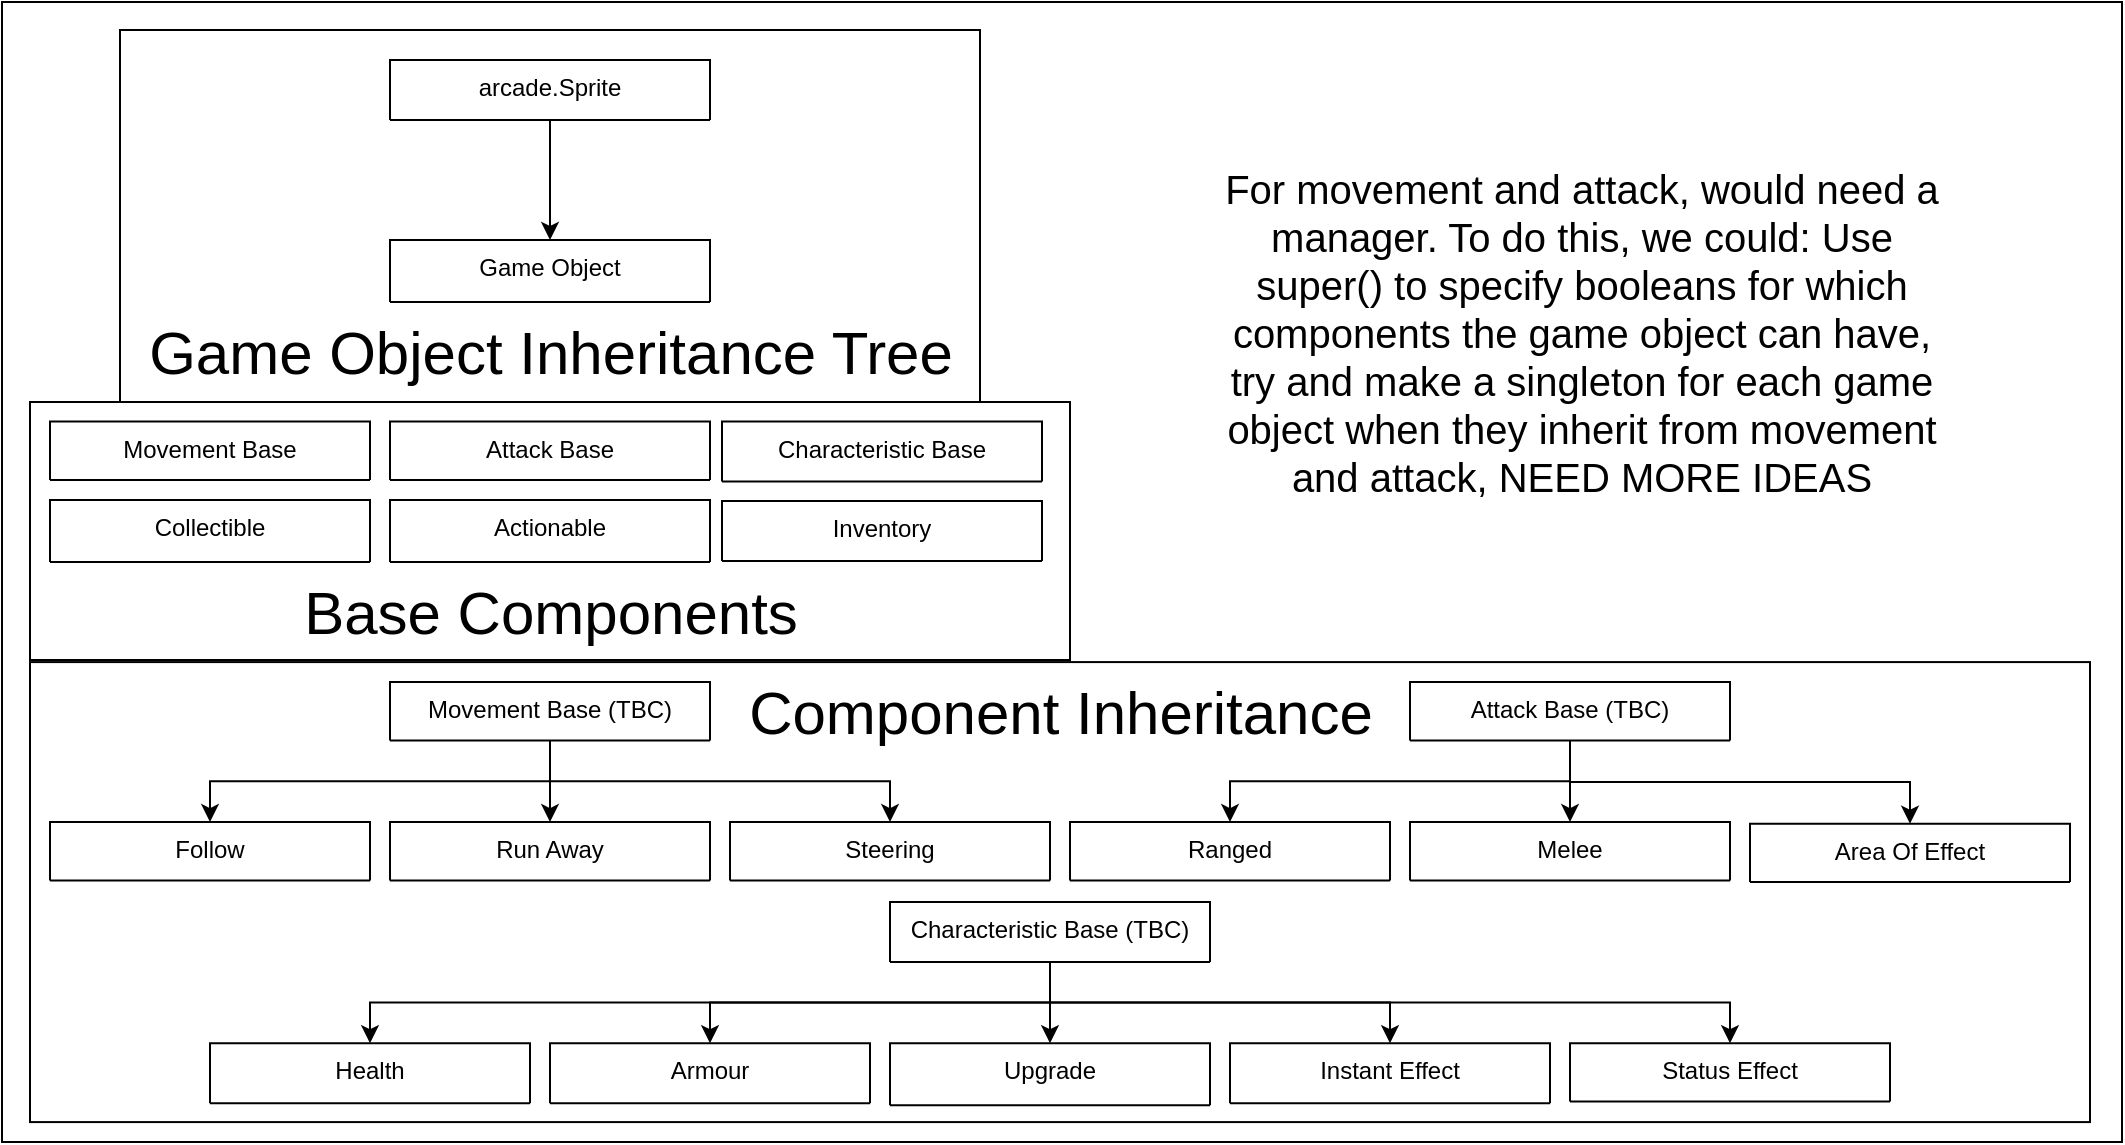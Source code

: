 <mxfile version="20.5.3" type="embed"><diagram id="C5RBs43oDa-KdzZeNtuy" name="Page-1"><mxGraphModel dx="1752" dy="734" grid="1" gridSize="10" guides="1" tooltips="1" connect="1" arrows="1" fold="1" page="1" pageScale="1" pageWidth="827" pageHeight="1169" math="0" shadow="0"><root><mxCell id="WIyWlLk6GJQsqaUBKTNV-0"/><mxCell id="WIyWlLk6GJQsqaUBKTNV-1" parent="WIyWlLk6GJQsqaUBKTNV-0"/><mxCell id="71" value="" style="group" parent="WIyWlLk6GJQsqaUBKTNV-1" vertex="1" connectable="0"><mxGeometry x="140" y="300" width="1060" height="570" as="geometry"/></mxCell><mxCell id="70" value="" style="rounded=0;whiteSpace=wrap;html=1;fontSize=20;" parent="71" vertex="1"><mxGeometry width="1060" height="570" as="geometry"/></mxCell><mxCell id="36" value="For movement and attack, would need a manager. To do this, we could: Use super() to specify booleans for which components the game object can have, try and make a singleton for each game object when they inherit from movement and attack, NEED MORE IDEAS" style="text;html=1;strokeColor=none;fillColor=none;align=center;verticalAlign=middle;whiteSpace=wrap;rounded=0;fontSize=20;" parent="71" vertex="1"><mxGeometry x="610" y="80" width="360" height="170" as="geometry"/></mxCell><mxCell id="37" value="" style="group" parent="71" vertex="1" connectable="0"><mxGeometry x="14" y="200" width="520" height="130.041" as="geometry"/></mxCell><mxCell id="erv2LzWRWnAIhKKiP17V-84" value="" style="rounded=0;whiteSpace=wrap;html=1;container=0;" parent="37" vertex="1"><mxGeometry width="520" height="129" as="geometry"/></mxCell><mxCell id="erv2LzWRWnAIhKKiP17V-60" value="Movement Base" style="swimlane;fontStyle=0;align=center;verticalAlign=top;childLayout=stackLayout;horizontal=1;startSize=88;horizontalStack=0;resizeParent=1;resizeLast=0;collapsible=1;marginBottom=0;rounded=0;shadow=0;strokeWidth=1;container=0;" parent="37" vertex="1"><mxGeometry x="10" y="9.81" width="160" height="29.19" as="geometry"><mxRectangle x="230" y="140" width="160" height="26" as="alternateBounds"/></mxGeometry></mxCell><mxCell id="erv2LzWRWnAIhKKiP17V-64" value="Attack Base" style="swimlane;fontStyle=0;align=center;verticalAlign=top;childLayout=stackLayout;horizontal=1;startSize=88;horizontalStack=0;resizeParent=1;resizeLast=0;collapsible=1;marginBottom=0;rounded=0;shadow=0;strokeWidth=1;container=0;" parent="37" vertex="1"><mxGeometry x="180" y="9.81" width="160" height="29.19" as="geometry"><mxRectangle x="230" y="140" width="160" height="26" as="alternateBounds"/></mxGeometry></mxCell><mxCell id="erv2LzWRWnAIhKKiP17V-72" value="Collectible" style="swimlane;fontStyle=0;align=center;verticalAlign=top;childLayout=stackLayout;horizontal=1;startSize=88;horizontalStack=0;resizeParent=1;resizeLast=0;collapsible=1;marginBottom=0;rounded=0;shadow=0;strokeWidth=1;container=0;" parent="37" vertex="1"><mxGeometry x="10" y="49" width="160" height="31.04" as="geometry"><mxRectangle x="230" y="140" width="160" height="26" as="alternateBounds"/></mxGeometry></mxCell><mxCell id="erv2LzWRWnAIhKKiP17V-76" value="Actionable" style="swimlane;fontStyle=0;align=center;verticalAlign=top;childLayout=stackLayout;horizontal=1;startSize=88;horizontalStack=0;resizeParent=1;resizeLast=0;collapsible=1;marginBottom=0;rounded=0;shadow=0;strokeWidth=1;container=0;" parent="37" vertex="1"><mxGeometry x="180" y="49" width="160" height="31.04" as="geometry"><mxRectangle x="230" y="140" width="160" height="26" as="alternateBounds"/></mxGeometry></mxCell><mxCell id="erv2LzWRWnAIhKKiP17V-85" value="Base Components" style="text;html=1;align=center;verticalAlign=middle;resizable=0;points=[];autosize=1;strokeColor=none;fillColor=none;fontSize=30;container=0;" parent="37" vertex="1"><mxGeometry x="125" y="80.041" width="270" height="50" as="geometry"/></mxCell><mxCell id="19" value="Inventory" style="swimlane;fontStyle=0;align=center;verticalAlign=top;childLayout=stackLayout;horizontal=1;startSize=88;horizontalStack=0;resizeParent=1;resizeLast=0;collapsible=1;marginBottom=0;rounded=0;shadow=0;strokeWidth=1;container=0;" parent="37" vertex="1"><mxGeometry x="346" y="49.52" width="160" height="30" as="geometry"><mxRectangle x="230" y="140" width="160" height="26" as="alternateBounds"/></mxGeometry></mxCell><mxCell id="31" value="Characteristic Base" style="swimlane;fontStyle=0;align=center;verticalAlign=top;childLayout=stackLayout;horizontal=1;startSize=30;horizontalStack=0;resizeParent=1;resizeLast=0;collapsible=1;marginBottom=0;rounded=0;shadow=0;strokeWidth=1;container=0;" parent="37" vertex="1"><mxGeometry x="346" y="9.81" width="160" height="30" as="geometry"><mxRectangle x="230" y="140" width="160" height="26" as="alternateBounds"/></mxGeometry></mxCell><mxCell id="38" value="" style="group" parent="71" vertex="1" connectable="0"><mxGeometry x="59" y="14" width="430" height="186" as="geometry"/></mxCell><mxCell id="erv2LzWRWnAIhKKiP17V-57" value="" style="rounded=0;whiteSpace=wrap;html=1;container=0;" parent="38" vertex="1"><mxGeometry width="430" height="186" as="geometry"/></mxCell><mxCell id="zkfFHV4jXpPFQw0GAbJ--0" value="Game Object" style="swimlane;fontStyle=0;align=center;verticalAlign=top;childLayout=stackLayout;horizontal=1;startSize=51;horizontalStack=0;resizeParent=1;resizeLast=0;collapsible=1;marginBottom=0;rounded=0;shadow=0;strokeWidth=1;container=0;" parent="38" vertex="1"><mxGeometry x="135" y="105" width="160" height="31" as="geometry"><mxRectangle x="230" y="140" width="160" height="26" as="alternateBounds"/></mxGeometry></mxCell><mxCell id="erv2LzWRWnAIhKKiP17V-38" value="arcade.Sprite" style="swimlane;fontStyle=0;align=center;verticalAlign=top;childLayout=stackLayout;horizontal=1;startSize=50;horizontalStack=0;resizeParent=1;resizeLast=0;collapsible=1;marginBottom=0;rounded=0;shadow=0;strokeWidth=1;container=0;" parent="38" vertex="1"><mxGeometry x="135" y="15" width="160" height="30" as="geometry"><mxRectangle x="230" y="140" width="160" height="26" as="alternateBounds"/></mxGeometry></mxCell><mxCell id="erv2LzWRWnAIhKKiP17V-42" value="" style="edgeStyle=orthogonalEdgeStyle;rounded=0;orthogonalLoop=1;jettySize=auto;html=1;startArrow=classic;startFill=1;endArrow=none;endFill=0;" parent="38" source="zkfFHV4jXpPFQw0GAbJ--0" target="erv2LzWRWnAIhKKiP17V-38" edge="1"><mxGeometry relative="1" as="geometry"/></mxCell><mxCell id="erv2LzWRWnAIhKKiP17V-58" value="Game Object Inheritance Tree" style="text;html=1;align=center;verticalAlign=middle;resizable=0;points=[];autosize=1;strokeColor=none;fillColor=none;fontSize=30;container=0;" parent="38" vertex="1"><mxGeometry y="136" width="430" height="50" as="geometry"/></mxCell><mxCell id="69" value="" style="group" parent="71" vertex="1" connectable="0"><mxGeometry x="14" y="330.04" width="1030" height="230" as="geometry"/></mxCell><mxCell id="66" value="" style="rounded=0;whiteSpace=wrap;html=1;" parent="69" vertex="1"><mxGeometry width="1030" height="230" as="geometry"/></mxCell><mxCell id="65" value="" style="group" parent="69" vertex="1" connectable="0"><mxGeometry x="10" y="10" width="1010" height="211.62" as="geometry"/></mxCell><mxCell id="56" value="" style="group" parent="65" vertex="1" connectable="0"><mxGeometry x="510" width="500" height="100" as="geometry"/></mxCell><mxCell id="49" value="Attack Base (TBC)" style="swimlane;fontStyle=0;align=center;verticalAlign=top;childLayout=stackLayout;horizontal=1;startSize=88;horizontalStack=0;resizeParent=1;resizeLast=0;collapsible=1;marginBottom=0;rounded=0;shadow=0;strokeWidth=1;container=0;" parent="56" vertex="1"><mxGeometry x="170" width="160" height="29.19" as="geometry"><mxRectangle x="230" y="140" width="160" height="26" as="alternateBounds"/></mxGeometry></mxCell><mxCell id="50" value="Melee" style="swimlane;fontStyle=0;align=center;verticalAlign=top;childLayout=stackLayout;horizontal=1;startSize=88;horizontalStack=0;resizeParent=1;resizeLast=0;collapsible=1;marginBottom=0;rounded=0;shadow=0;strokeWidth=1;container=0;" parent="56" vertex="1"><mxGeometry x="170" y="70" width="160" height="29.19" as="geometry"><mxRectangle x="230" y="140" width="160" height="26" as="alternateBounds"/></mxGeometry></mxCell><mxCell id="54" style="edgeStyle=orthogonalEdgeStyle;rounded=0;orthogonalLoop=1;jettySize=auto;html=1;exitX=0.5;exitY=1;exitDx=0;exitDy=0;entryX=0.5;entryY=0;entryDx=0;entryDy=0;" parent="56" source="49" target="50" edge="1"><mxGeometry relative="1" as="geometry"/></mxCell><mxCell id="51" value="Ranged" style="swimlane;fontStyle=0;align=center;verticalAlign=top;childLayout=stackLayout;horizontal=1;startSize=88;horizontalStack=0;resizeParent=1;resizeLast=0;collapsible=1;marginBottom=0;rounded=0;shadow=0;strokeWidth=1;container=0;" parent="56" vertex="1"><mxGeometry y="70" width="160" height="29.19" as="geometry"><mxRectangle x="230" y="140" width="160" height="26" as="alternateBounds"/></mxGeometry></mxCell><mxCell id="53" style="edgeStyle=orthogonalEdgeStyle;rounded=0;orthogonalLoop=1;jettySize=auto;html=1;exitX=0.5;exitY=1;exitDx=0;exitDy=0;entryX=0.5;entryY=0;entryDx=0;entryDy=0;" parent="56" source="49" target="51" edge="1"><mxGeometry relative="1" as="geometry"/></mxCell><mxCell id="52" value="Area Of Effect" style="swimlane;fontStyle=0;align=center;verticalAlign=top;childLayout=stackLayout;horizontal=1;startSize=88;horizontalStack=0;resizeParent=1;resizeLast=0;collapsible=1;marginBottom=0;rounded=0;shadow=0;strokeWidth=1;container=0;" parent="56" vertex="1"><mxGeometry x="340" y="70.81" width="160" height="29.19" as="geometry"><mxRectangle x="230" y="140" width="160" height="26" as="alternateBounds"/></mxGeometry></mxCell><mxCell id="55" style="edgeStyle=orthogonalEdgeStyle;rounded=0;orthogonalLoop=1;jettySize=auto;html=1;exitX=0.5;exitY=1;exitDx=0;exitDy=0;entryX=0.5;entryY=0;entryDx=0;entryDy=0;" parent="56" source="49" target="52" edge="1"><mxGeometry relative="1" as="geometry"/></mxCell><mxCell id="63" value="" style="group" parent="65" vertex="1" connectable="0"><mxGeometry x="80" y="110.0" width="840" height="101.62" as="geometry"/></mxCell><mxCell id="erv2LzWRWnAIhKKiP17V-68" value="Status Effect" style="swimlane;fontStyle=0;align=center;verticalAlign=top;childLayout=stackLayout;horizontal=1;startSize=88;horizontalStack=0;resizeParent=1;resizeLast=0;collapsible=1;marginBottom=0;rounded=0;shadow=0;strokeWidth=1;container=0;" parent="63" vertex="1"><mxGeometry x="680" y="70.58" width="160" height="29.19" as="geometry"><mxRectangle x="230" y="140" width="160" height="26" as="alternateBounds"/></mxGeometry></mxCell><mxCell id="erv2LzWRWnAIhKKiP17V-80" value="Upgrade" style="swimlane;fontStyle=0;align=center;verticalAlign=top;childLayout=stackLayout;horizontal=1;startSize=88;horizontalStack=0;resizeParent=1;resizeLast=0;collapsible=1;marginBottom=0;rounded=0;shadow=0;strokeWidth=1;container=0;" parent="63" vertex="1"><mxGeometry x="340" y="70.58" width="160" height="31.04" as="geometry"><mxRectangle x="230" y="140" width="160" height="26" as="alternateBounds"/></mxGeometry></mxCell><mxCell id="15" value="Instant Effect" style="swimlane;fontStyle=0;align=center;verticalAlign=top;childLayout=stackLayout;horizontal=1;startSize=88;horizontalStack=0;resizeParent=1;resizeLast=0;collapsible=1;marginBottom=0;rounded=0;shadow=0;strokeWidth=1;container=0;" parent="63" vertex="1"><mxGeometry x="510" y="70.58" width="160" height="30" as="geometry"><mxRectangle x="230" y="140" width="160" height="26" as="alternateBounds"/></mxGeometry></mxCell><mxCell id="27" value="Health" style="swimlane;fontStyle=0;align=center;verticalAlign=top;childLayout=stackLayout;horizontal=1;startSize=88;horizontalStack=0;resizeParent=1;resizeLast=0;collapsible=1;marginBottom=0;rounded=0;shadow=0;strokeWidth=1;container=0;" parent="63" vertex="1"><mxGeometry y="70.58" width="160" height="30" as="geometry"><mxRectangle x="230" y="140" width="160" height="26" as="alternateBounds"/></mxGeometry></mxCell><mxCell id="23" value="Armour" style="swimlane;fontStyle=0;align=center;verticalAlign=top;childLayout=stackLayout;horizontal=1;startSize=88;horizontalStack=0;resizeParent=1;resizeLast=0;collapsible=1;marginBottom=0;rounded=0;shadow=0;strokeWidth=1;container=0;" parent="63" vertex="1"><mxGeometry x="170" y="70.58" width="160" height="30" as="geometry"><mxRectangle x="230" y="140" width="160" height="26" as="alternateBounds"/></mxGeometry></mxCell><mxCell id="58" style="edgeStyle=orthogonalEdgeStyle;rounded=0;orthogonalLoop=1;jettySize=auto;html=1;exitX=0.5;exitY=1;exitDx=0;exitDy=0;entryX=0.5;entryY=0;entryDx=0;entryDy=0;" parent="63" source="57" target="erv2LzWRWnAIhKKiP17V-80" edge="1"><mxGeometry relative="1" as="geometry"/></mxCell><mxCell id="59" style="edgeStyle=orthogonalEdgeStyle;rounded=0;orthogonalLoop=1;jettySize=auto;html=1;exitX=0.5;exitY=1;exitDx=0;exitDy=0;entryX=0.5;entryY=0;entryDx=0;entryDy=0;" parent="63" source="57" target="23" edge="1"><mxGeometry relative="1" as="geometry"/></mxCell><mxCell id="60" style="edgeStyle=orthogonalEdgeStyle;rounded=0;orthogonalLoop=1;jettySize=auto;html=1;exitX=0.5;exitY=1;exitDx=0;exitDy=0;entryX=0.5;entryY=0;entryDx=0;entryDy=0;" parent="63" source="57" target="27" edge="1"><mxGeometry relative="1" as="geometry"/></mxCell><mxCell id="61" style="edgeStyle=orthogonalEdgeStyle;rounded=0;orthogonalLoop=1;jettySize=auto;html=1;exitX=0.5;exitY=1;exitDx=0;exitDy=0;entryX=0.5;entryY=0;entryDx=0;entryDy=0;" parent="63" source="57" target="15" edge="1"><mxGeometry relative="1" as="geometry"/></mxCell><mxCell id="62" style="edgeStyle=orthogonalEdgeStyle;rounded=0;orthogonalLoop=1;jettySize=auto;html=1;exitX=0.5;exitY=1;exitDx=0;exitDy=0;entryX=0.5;entryY=0;entryDx=0;entryDy=0;" parent="63" source="57" target="erv2LzWRWnAIhKKiP17V-68" edge="1"><mxGeometry relative="1" as="geometry"/></mxCell><mxCell id="57" value="Characteristic Base (TBC)" style="swimlane;fontStyle=0;align=center;verticalAlign=top;childLayout=stackLayout;horizontal=1;startSize=30;horizontalStack=0;resizeParent=1;resizeLast=0;collapsible=1;marginBottom=0;rounded=0;shadow=0;strokeWidth=1;container=0;" parent="63" vertex="1"><mxGeometry x="340" width="160" height="30" as="geometry"><mxRectangle x="230" y="140" width="160" height="26" as="alternateBounds"/></mxGeometry></mxCell><mxCell id="64" value="" style="group" parent="65" vertex="1" connectable="0"><mxGeometry width="500" height="99.19" as="geometry"/></mxCell><mxCell id="39" value="Movement Base (TBC)" style="swimlane;fontStyle=0;align=center;verticalAlign=top;childLayout=stackLayout;horizontal=1;startSize=88;horizontalStack=0;resizeParent=1;resizeLast=0;collapsible=1;marginBottom=0;rounded=0;shadow=0;strokeWidth=1;container=0;" parent="64" vertex="1"><mxGeometry x="170" width="160" height="29.19" as="geometry"><mxRectangle x="230" y="140" width="160" height="26" as="alternateBounds"/></mxGeometry></mxCell><mxCell id="40" value="Follow" style="swimlane;fontStyle=0;align=center;verticalAlign=top;childLayout=stackLayout;horizontal=1;startSize=88;horizontalStack=0;resizeParent=1;resizeLast=0;collapsible=1;marginBottom=0;rounded=0;shadow=0;strokeWidth=1;container=0;" parent="64" vertex="1"><mxGeometry y="70" width="160" height="29.19" as="geometry"><mxRectangle x="230" y="140" width="160" height="26" as="alternateBounds"/></mxGeometry></mxCell><mxCell id="44" style="edgeStyle=orthogonalEdgeStyle;rounded=0;orthogonalLoop=1;jettySize=auto;html=1;exitX=0.5;exitY=1;exitDx=0;exitDy=0;entryX=0.5;entryY=0;entryDx=0;entryDy=0;" parent="64" source="39" target="40" edge="1"><mxGeometry relative="1" as="geometry"/></mxCell><mxCell id="42" value="Run Away" style="swimlane;fontStyle=0;align=center;verticalAlign=top;childLayout=stackLayout;horizontal=1;startSize=88;horizontalStack=0;resizeParent=1;resizeLast=0;collapsible=1;marginBottom=0;rounded=0;shadow=0;strokeWidth=1;container=0;" parent="64" vertex="1"><mxGeometry x="170" y="70" width="160" height="29.19" as="geometry"><mxRectangle x="230" y="140" width="160" height="26" as="alternateBounds"/></mxGeometry></mxCell><mxCell id="43" style="edgeStyle=orthogonalEdgeStyle;rounded=0;orthogonalLoop=1;jettySize=auto;html=1;exitX=0.5;exitY=1;exitDx=0;exitDy=0;entryX=0.5;entryY=0;entryDx=0;entryDy=0;" parent="64" source="39" target="42" edge="1"><mxGeometry relative="1" as="geometry"/></mxCell><mxCell id="45" value="Steering" style="swimlane;fontStyle=0;align=center;verticalAlign=top;childLayout=stackLayout;horizontal=1;startSize=88;horizontalStack=0;resizeParent=1;resizeLast=0;collapsible=1;marginBottom=0;rounded=0;shadow=0;strokeWidth=1;container=0;" parent="64" vertex="1"><mxGeometry x="340" y="70" width="160" height="29.19" as="geometry"><mxRectangle x="230" y="140" width="160" height="26" as="alternateBounds"/></mxGeometry></mxCell><mxCell id="46" style="edgeStyle=orthogonalEdgeStyle;rounded=0;orthogonalLoop=1;jettySize=auto;html=1;exitX=0.5;exitY=1;exitDx=0;exitDy=0;entryX=0.5;entryY=0;entryDx=0;entryDy=0;" parent="64" source="39" target="45" edge="1"><mxGeometry relative="1" as="geometry"/></mxCell><mxCell id="68" value="Component Inheritance" style="text;html=1;align=center;verticalAlign=middle;resizable=0;points=[];autosize=1;strokeColor=none;fillColor=none;fontSize=30;container=0;" parent="69" vertex="1"><mxGeometry x="345" width="340" height="50" as="geometry"/></mxCell></root></mxGraphModel></diagram></mxfile>
